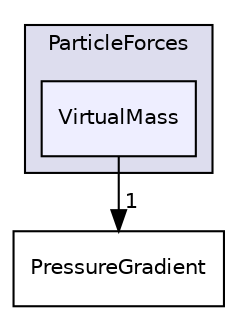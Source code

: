 digraph "src/lagrangian/intermediate/submodels/Kinematic/ParticleForces/VirtualMass" {
  bgcolor=transparent;
  compound=true
  node [ fontsize="10", fontname="Helvetica"];
  edge [ labelfontsize="10", labelfontname="Helvetica"];
  subgraph clusterdir_7880c6dec9d81c909715027e243e12ba {
    graph [ bgcolor="#ddddee", pencolor="black", label="ParticleForces" fontname="Helvetica", fontsize="10", URL="dir_7880c6dec9d81c909715027e243e12ba.html"]
  dir_1d12eb0b3e88571fb9125cdb15b9cc5f [shape=box, label="VirtualMass", style="filled", fillcolor="#eeeeff", pencolor="black", URL="dir_1d12eb0b3e88571fb9125cdb15b9cc5f.html"];
  }
  dir_8bbab2dbb32d23bd43d75794511401a7 [shape=box label="PressureGradient" URL="dir_8bbab2dbb32d23bd43d75794511401a7.html"];
  dir_1d12eb0b3e88571fb9125cdb15b9cc5f->dir_8bbab2dbb32d23bd43d75794511401a7 [headlabel="1", labeldistance=1.5 headhref="dir_001555_001553.html"];
}
